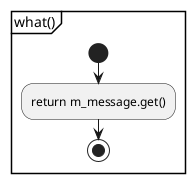 @startuml document_error_what
partition "what()" {
start
	:return m_message.get();
stop
}
@enduml

@startuml position_indicatable_error_tell_position
partition "tell_position()" {
start
	:return m_position;
stop
}
@enduml

@startuml position_indicatable_error
partition "position_indicatable_error(in position : std::streampos, in message : std::string_view)" {
start
	:m_position = position;

	:message_stream : stringstream;
	:message_stream << "at " << m_position << " byte\\n";
	:content = stringstream;
	:content << message;
	:content << "\\n\\n" << '(' << typeid(*this).name() << ')';

	:line : std::string;
	while (std::getline(content, line)) is (y)
		:message_stream << "  " << line << '\\n';
	endwhile

	:document_error(message_stream.str());
stop
}
@enduml
